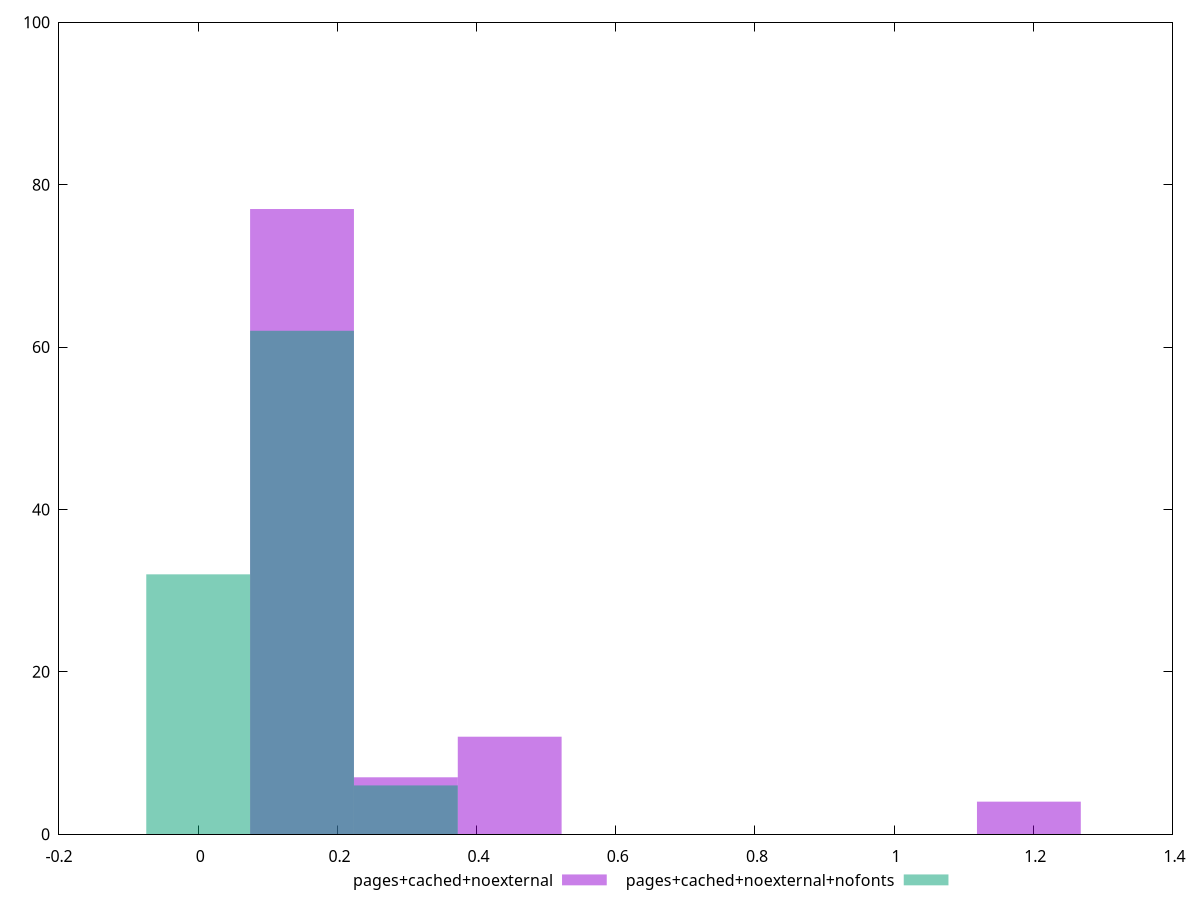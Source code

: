 reset
set terminal svg size 640, 500 enhanced background rgb 'white'
set output "reprap/cumulative-layout-shift/comparison/histogram/5_vs_6.svg"

$pagesCachedNoexternal <<EOF
1.1936323199788093 4
0.14920403999735116 77
0.2984080799947023 7
0.44761211999205347 12
EOF

$pagesCachedNoexternalNofonts <<EOF
0.14920403999735116 62
0 32
0.2984080799947023 6
EOF

set key outside below
set boxwidth 0.14920403999735116
set yrange [0:100]
set style fill transparent solid 0.5 noborder

plot \
  $pagesCachedNoexternal title "pages+cached+noexternal" with boxes, \
  $pagesCachedNoexternalNofonts title "pages+cached+noexternal+nofonts" with boxes, \


reset